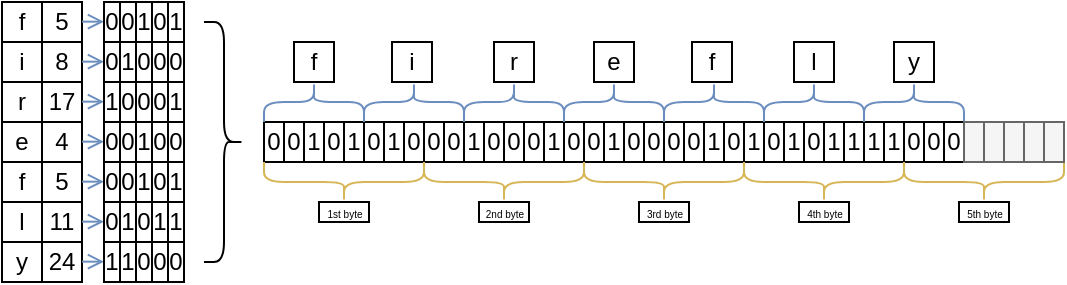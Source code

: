 <mxfile version="26.0.11">
  <diagram name="Stránka-1" id="s5aHSjJk-PUsHkDQ7lOo">
    <mxGraphModel dx="489" dy="1436" grid="1" gridSize="10" guides="1" tooltips="1" connect="1" arrows="1" fold="1" page="1" pageScale="1" pageWidth="827" pageHeight="1169" math="0" shadow="0">
      <root>
        <mxCell id="0" />
        <mxCell id="1" parent="0" />
        <mxCell id="kXPvCvS7IW2mLLLtG32y-2" value="l" style="rounded=0;whiteSpace=wrap;html=1;" vertex="1" parent="1">
          <mxGeometry x="399" y="20" width="20" height="20" as="geometry" />
        </mxCell>
        <mxCell id="kXPvCvS7IW2mLLLtG32y-3" value="y" style="rounded=0;whiteSpace=wrap;html=1;" vertex="1" parent="1">
          <mxGeometry x="399" y="40" width="20" height="20" as="geometry" />
        </mxCell>
        <mxCell id="kXPvCvS7IW2mLLLtG32y-4" value="i" style="rounded=0;whiteSpace=wrap;html=1;" vertex="1" parent="1">
          <mxGeometry x="399" y="-60" width="20" height="20" as="geometry" />
        </mxCell>
        <mxCell id="kXPvCvS7IW2mLLLtG32y-5" value="r" style="rounded=0;whiteSpace=wrap;html=1;" vertex="1" parent="1">
          <mxGeometry x="399" y="-40" width="20" height="20" as="geometry" />
        </mxCell>
        <mxCell id="kXPvCvS7IW2mLLLtG32y-6" value="e" style="rounded=0;whiteSpace=wrap;html=1;" vertex="1" parent="1">
          <mxGeometry x="399" y="-20" width="20" height="20" as="geometry" />
        </mxCell>
        <mxCell id="kXPvCvS7IW2mLLLtG32y-7" value="f" style="rounded=0;whiteSpace=wrap;html=1;" vertex="1" parent="1">
          <mxGeometry x="399" width="20" height="20" as="geometry" />
        </mxCell>
        <mxCell id="kXPvCvS7IW2mLLLtG32y-8" value="f" style="rounded=0;whiteSpace=wrap;html=1;" vertex="1" parent="1">
          <mxGeometry x="399" y="-80" width="20" height="20" as="geometry" />
        </mxCell>
        <mxCell id="kXPvCvS7IW2mLLLtG32y-9" value="11" style="rounded=0;whiteSpace=wrap;html=1;" vertex="1" parent="1">
          <mxGeometry x="419" y="20" width="20" height="20" as="geometry" />
        </mxCell>
        <mxCell id="kXPvCvS7IW2mLLLtG32y-10" value="24" style="rounded=0;whiteSpace=wrap;html=1;" vertex="1" parent="1">
          <mxGeometry x="419" y="40" width="20" height="20" as="geometry" />
        </mxCell>
        <mxCell id="kXPvCvS7IW2mLLLtG32y-11" value="8" style="rounded=0;whiteSpace=wrap;html=1;" vertex="1" parent="1">
          <mxGeometry x="419" y="-60" width="20" height="20" as="geometry" />
        </mxCell>
        <mxCell id="kXPvCvS7IW2mLLLtG32y-12" value="17" style="rounded=0;whiteSpace=wrap;html=1;" vertex="1" parent="1">
          <mxGeometry x="419" y="-40" width="20" height="20" as="geometry" />
        </mxCell>
        <mxCell id="kXPvCvS7IW2mLLLtG32y-13" value="4" style="rounded=0;whiteSpace=wrap;html=1;" vertex="1" parent="1">
          <mxGeometry x="419" y="-20" width="20" height="20" as="geometry" />
        </mxCell>
        <mxCell id="kXPvCvS7IW2mLLLtG32y-14" value="5" style="rounded=0;whiteSpace=wrap;html=1;" vertex="1" parent="1">
          <mxGeometry x="419" width="20" height="20" as="geometry" />
        </mxCell>
        <mxCell id="kXPvCvS7IW2mLLLtG32y-15" value="5" style="rounded=0;whiteSpace=wrap;html=1;" vertex="1" parent="1">
          <mxGeometry x="419" y="-80" width="20" height="20" as="geometry" />
        </mxCell>
        <mxCell id="kXPvCvS7IW2mLLLtG32y-16" style="edgeStyle=orthogonalEdgeStyle;rounded=0;orthogonalLoop=1;jettySize=auto;html=1;exitX=1;exitY=0.5;exitDx=0;exitDy=0;entryX=0;entryY=0.5;entryDx=0;entryDy=0;strokeColor=#6c8ebf;align=center;verticalAlign=middle;fontFamily=Helvetica;fontSize=11;fontColor=default;labelBackgroundColor=default;endArrow=open;endFill=0;fillColor=#dae8fc;" edge="1" parent="1">
          <mxGeometry relative="1" as="geometry">
            <mxPoint x="439" y="29.83" as="sourcePoint" />
            <mxPoint x="450" y="29.83" as="targetPoint" />
          </mxGeometry>
        </mxCell>
        <mxCell id="kXPvCvS7IW2mLLLtG32y-17" style="edgeStyle=orthogonalEdgeStyle;rounded=0;orthogonalLoop=1;jettySize=auto;html=1;exitX=1;exitY=0.5;exitDx=0;exitDy=0;entryX=0;entryY=0.5;entryDx=0;entryDy=0;strokeColor=#6c8ebf;align=center;verticalAlign=middle;fontFamily=Helvetica;fontSize=11;fontColor=default;labelBackgroundColor=default;endArrow=open;endFill=0;fillColor=#dae8fc;" edge="1" parent="1">
          <mxGeometry relative="1" as="geometry">
            <mxPoint x="439" y="49.83" as="sourcePoint" />
            <mxPoint x="450" y="49.83" as="targetPoint" />
          </mxGeometry>
        </mxCell>
        <mxCell id="kXPvCvS7IW2mLLLtG32y-18" style="edgeStyle=orthogonalEdgeStyle;rounded=0;orthogonalLoop=1;jettySize=auto;html=1;exitX=1;exitY=0.5;exitDx=0;exitDy=0;entryX=0;entryY=0.5;entryDx=0;entryDy=0;endArrow=open;endFill=0;strokeColor=#6c8ebf;align=center;verticalAlign=middle;fontFamily=Helvetica;fontSize=11;fontColor=default;labelBackgroundColor=default;fillColor=#dae8fc;" edge="1" parent="1">
          <mxGeometry relative="1" as="geometry">
            <mxPoint x="439" y="-50.17" as="sourcePoint" />
            <mxPoint x="450" y="-50.17" as="targetPoint" />
          </mxGeometry>
        </mxCell>
        <mxCell id="kXPvCvS7IW2mLLLtG32y-19" style="edgeStyle=orthogonalEdgeStyle;rounded=0;orthogonalLoop=1;jettySize=auto;html=1;exitX=1;exitY=0.5;exitDx=0;exitDy=0;entryX=0;entryY=0.5;entryDx=0;entryDy=0;strokeColor=#6c8ebf;align=center;verticalAlign=middle;fontFamily=Helvetica;fontSize=11;fontColor=default;labelBackgroundColor=default;endArrow=open;endFill=0;fillColor=#dae8fc;" edge="1" parent="1">
          <mxGeometry relative="1" as="geometry">
            <mxPoint x="439" y="-30.17" as="sourcePoint" />
            <mxPoint x="450" y="-30.17" as="targetPoint" />
          </mxGeometry>
        </mxCell>
        <mxCell id="kXPvCvS7IW2mLLLtG32y-20" style="edgeStyle=orthogonalEdgeStyle;rounded=0;orthogonalLoop=1;jettySize=auto;html=1;exitX=1;exitY=0.5;exitDx=0;exitDy=0;entryX=0;entryY=0.5;entryDx=0;entryDy=0;strokeColor=#6c8ebf;align=center;verticalAlign=middle;fontFamily=Helvetica;fontSize=11;fontColor=default;labelBackgroundColor=default;endArrow=open;endFill=0;fillColor=#dae8fc;" edge="1" parent="1">
          <mxGeometry relative="1" as="geometry">
            <mxPoint x="439" y="-10.17" as="sourcePoint" />
            <mxPoint x="450" y="-10.17" as="targetPoint" />
          </mxGeometry>
        </mxCell>
        <mxCell id="kXPvCvS7IW2mLLLtG32y-21" style="edgeStyle=orthogonalEdgeStyle;rounded=0;orthogonalLoop=1;jettySize=auto;html=1;exitX=1;exitY=0.5;exitDx=0;exitDy=0;entryX=0;entryY=0.5;entryDx=0;entryDy=0;strokeColor=#6c8ebf;align=center;verticalAlign=middle;fontFamily=Helvetica;fontSize=11;fontColor=default;labelBackgroundColor=default;endArrow=open;endFill=0;fillColor=#dae8fc;" edge="1" parent="1">
          <mxGeometry relative="1" as="geometry">
            <mxPoint x="439" y="9.83" as="sourcePoint" />
            <mxPoint x="450" y="9.83" as="targetPoint" />
          </mxGeometry>
        </mxCell>
        <mxCell id="kXPvCvS7IW2mLLLtG32y-22" value="" style="endArrow=open;html=1;rounded=0;exitX=1;exitY=0.5;exitDx=0;exitDy=0;entryX=0;entryY=0.5;entryDx=0;entryDy=0;endFill=0;strokeColor=#6c8ebf;align=center;verticalAlign=middle;fontFamily=Helvetica;fontSize=11;fontColor=default;labelBackgroundColor=default;fillColor=#dae8fc;" edge="1" parent="1">
          <mxGeometry width="50" height="50" relative="1" as="geometry">
            <mxPoint x="439" y="-70.17" as="sourcePoint" />
            <mxPoint x="450" y="-70.17" as="targetPoint" />
          </mxGeometry>
        </mxCell>
        <mxCell id="kXPvCvS7IW2mLLLtG32y-23" value="" style="group;strokeColor=default;container=0;" vertex="1" connectable="0" parent="1">
          <mxGeometry x="450" y="-80" width="40" height="20" as="geometry" />
        </mxCell>
        <mxCell id="kXPvCvS7IW2mLLLtG32y-24" value="0" style="rounded=0;whiteSpace=wrap;html=1;strokeColor=default;container=0;" vertex="1" parent="1">
          <mxGeometry x="450" y="-80" width="8" height="20" as="geometry" />
        </mxCell>
        <mxCell id="kXPvCvS7IW2mLLLtG32y-25" value="0" style="rounded=0;whiteSpace=wrap;html=1;strokeColor=default;container=0;" vertex="1" parent="1">
          <mxGeometry x="458" y="-80" width="8" height="20" as="geometry" />
        </mxCell>
        <mxCell id="kXPvCvS7IW2mLLLtG32y-26" value="1" style="rounded=0;whiteSpace=wrap;html=1;strokeColor=default;container=0;" vertex="1" parent="1">
          <mxGeometry x="466" y="-80" width="8" height="20" as="geometry" />
        </mxCell>
        <mxCell id="kXPvCvS7IW2mLLLtG32y-27" value="0" style="rounded=0;whiteSpace=wrap;html=1;strokeColor=default;container=0;" vertex="1" parent="1">
          <mxGeometry x="474" y="-80" width="8" height="20" as="geometry" />
        </mxCell>
        <mxCell id="kXPvCvS7IW2mLLLtG32y-28" value="1" style="rounded=0;whiteSpace=wrap;html=1;strokeColor=default;container=0;" vertex="1" parent="1">
          <mxGeometry x="482" y="-80" width="8" height="20" as="geometry" />
        </mxCell>
        <mxCell id="kXPvCvS7IW2mLLLtG32y-29" value="" style="group;strokeColor=default;container=0;" vertex="1" connectable="0" parent="1">
          <mxGeometry x="450" width="40" height="20" as="geometry" />
        </mxCell>
        <mxCell id="kXPvCvS7IW2mLLLtG32y-30" value="0" style="rounded=0;whiteSpace=wrap;html=1;strokeColor=default;container=0;" vertex="1" parent="1">
          <mxGeometry x="450" width="8" height="20" as="geometry" />
        </mxCell>
        <mxCell id="kXPvCvS7IW2mLLLtG32y-31" value="0" style="rounded=0;whiteSpace=wrap;html=1;strokeColor=default;container=0;" vertex="1" parent="1">
          <mxGeometry x="458" width="8" height="20" as="geometry" />
        </mxCell>
        <mxCell id="kXPvCvS7IW2mLLLtG32y-32" value="1" style="rounded=0;whiteSpace=wrap;html=1;strokeColor=default;container=0;" vertex="1" parent="1">
          <mxGeometry x="466" width="8" height="20" as="geometry" />
        </mxCell>
        <mxCell id="kXPvCvS7IW2mLLLtG32y-33" value="0" style="rounded=0;whiteSpace=wrap;html=1;strokeColor=default;container=0;" vertex="1" parent="1">
          <mxGeometry x="474" width="8" height="20" as="geometry" />
        </mxCell>
        <mxCell id="kXPvCvS7IW2mLLLtG32y-34" value="1" style="rounded=0;whiteSpace=wrap;html=1;strokeColor=default;container=0;" vertex="1" parent="1">
          <mxGeometry x="482" width="8" height="20" as="geometry" />
        </mxCell>
        <mxCell id="kXPvCvS7IW2mLLLtG32y-35" value="" style="group;strokeColor=default;container=0;" vertex="1" connectable="0" parent="1">
          <mxGeometry x="450" y="-20" width="40" height="20" as="geometry" />
        </mxCell>
        <mxCell id="kXPvCvS7IW2mLLLtG32y-36" value="0" style="rounded=0;whiteSpace=wrap;html=1;strokeColor=default;container=0;" vertex="1" parent="1">
          <mxGeometry x="450" y="-20" width="8" height="20" as="geometry" />
        </mxCell>
        <mxCell id="kXPvCvS7IW2mLLLtG32y-37" value="0" style="rounded=0;whiteSpace=wrap;html=1;strokeColor=default;container=0;" vertex="1" parent="1">
          <mxGeometry x="458" y="-20" width="8" height="20" as="geometry" />
        </mxCell>
        <mxCell id="kXPvCvS7IW2mLLLtG32y-38" value="1" style="rounded=0;whiteSpace=wrap;html=1;strokeColor=default;container=0;" vertex="1" parent="1">
          <mxGeometry x="466" y="-20" width="8" height="20" as="geometry" />
        </mxCell>
        <mxCell id="kXPvCvS7IW2mLLLtG32y-39" value="0" style="rounded=0;whiteSpace=wrap;html=1;strokeColor=default;container=0;" vertex="1" parent="1">
          <mxGeometry x="474" y="-20" width="8" height="20" as="geometry" />
        </mxCell>
        <mxCell id="kXPvCvS7IW2mLLLtG32y-40" value="0" style="rounded=0;whiteSpace=wrap;html=1;strokeColor=default;container=0;" vertex="1" parent="1">
          <mxGeometry x="482" y="-20" width="8" height="20" as="geometry" />
        </mxCell>
        <mxCell id="kXPvCvS7IW2mLLLtG32y-41" value="" style="group;strokeColor=default;container=0;" vertex="1" connectable="0" parent="1">
          <mxGeometry x="450" y="-60" width="40" height="20" as="geometry" />
        </mxCell>
        <mxCell id="kXPvCvS7IW2mLLLtG32y-42" value="0" style="rounded=0;whiteSpace=wrap;html=1;strokeColor=default;container=0;" vertex="1" parent="1">
          <mxGeometry x="450" y="-60" width="8" height="20" as="geometry" />
        </mxCell>
        <mxCell id="kXPvCvS7IW2mLLLtG32y-43" value="1" style="rounded=0;whiteSpace=wrap;html=1;strokeColor=default;container=0;" vertex="1" parent="1">
          <mxGeometry x="458" y="-60" width="8" height="20" as="geometry" />
        </mxCell>
        <mxCell id="kXPvCvS7IW2mLLLtG32y-44" value="0" style="rounded=0;whiteSpace=wrap;html=1;strokeColor=default;container=0;" vertex="1" parent="1">
          <mxGeometry x="466" y="-60" width="8" height="20" as="geometry" />
        </mxCell>
        <mxCell id="kXPvCvS7IW2mLLLtG32y-45" value="0" style="rounded=0;whiteSpace=wrap;html=1;strokeColor=default;container=0;" vertex="1" parent="1">
          <mxGeometry x="474" y="-60" width="8" height="20" as="geometry" />
        </mxCell>
        <mxCell id="kXPvCvS7IW2mLLLtG32y-46" value="0" style="rounded=0;whiteSpace=wrap;html=1;strokeColor=default;container=0;" vertex="1" parent="1">
          <mxGeometry x="482" y="-60" width="8" height="20" as="geometry" />
        </mxCell>
        <mxCell id="kXPvCvS7IW2mLLLtG32y-47" value="" style="group;strokeColor=default;container=0;" vertex="1" connectable="0" parent="1">
          <mxGeometry x="450" y="-40" width="40" height="20" as="geometry" />
        </mxCell>
        <mxCell id="kXPvCvS7IW2mLLLtG32y-48" value="1" style="rounded=0;whiteSpace=wrap;html=1;strokeColor=default;container=0;" vertex="1" parent="1">
          <mxGeometry x="450" y="-40" width="8" height="20" as="geometry" />
        </mxCell>
        <mxCell id="kXPvCvS7IW2mLLLtG32y-49" value="0" style="rounded=0;whiteSpace=wrap;html=1;strokeColor=default;container=0;" vertex="1" parent="1">
          <mxGeometry x="458" y="-40" width="8" height="20" as="geometry" />
        </mxCell>
        <mxCell id="kXPvCvS7IW2mLLLtG32y-50" value="0" style="rounded=0;whiteSpace=wrap;html=1;strokeColor=default;container=0;" vertex="1" parent="1">
          <mxGeometry x="466" y="-40" width="8" height="20" as="geometry" />
        </mxCell>
        <mxCell id="kXPvCvS7IW2mLLLtG32y-51" value="0" style="rounded=0;whiteSpace=wrap;html=1;strokeColor=default;container=0;" vertex="1" parent="1">
          <mxGeometry x="474" y="-40" width="8" height="20" as="geometry" />
        </mxCell>
        <mxCell id="kXPvCvS7IW2mLLLtG32y-52" value="1" style="rounded=0;whiteSpace=wrap;html=1;strokeColor=default;container=0;" vertex="1" parent="1">
          <mxGeometry x="482" y="-40" width="8" height="20" as="geometry" />
        </mxCell>
        <mxCell id="kXPvCvS7IW2mLLLtG32y-53" value="" style="group;strokeColor=default;container=0;" vertex="1" connectable="0" parent="1">
          <mxGeometry x="450" y="20" width="40" height="20" as="geometry" />
        </mxCell>
        <mxCell id="kXPvCvS7IW2mLLLtG32y-54" value="0" style="rounded=0;whiteSpace=wrap;html=1;strokeColor=default;container=0;" vertex="1" parent="1">
          <mxGeometry x="450" y="20" width="8" height="20" as="geometry" />
        </mxCell>
        <mxCell id="kXPvCvS7IW2mLLLtG32y-55" value="1" style="rounded=0;whiteSpace=wrap;html=1;strokeColor=default;container=0;" vertex="1" parent="1">
          <mxGeometry x="458" y="20" width="8" height="20" as="geometry" />
        </mxCell>
        <mxCell id="kXPvCvS7IW2mLLLtG32y-56" value="0" style="rounded=0;whiteSpace=wrap;html=1;strokeColor=default;container=0;" vertex="1" parent="1">
          <mxGeometry x="466" y="20" width="8" height="20" as="geometry" />
        </mxCell>
        <mxCell id="kXPvCvS7IW2mLLLtG32y-57" value="1" style="rounded=0;whiteSpace=wrap;html=1;strokeColor=default;container=0;" vertex="1" parent="1">
          <mxGeometry x="474" y="20" width="8" height="20" as="geometry" />
        </mxCell>
        <mxCell id="kXPvCvS7IW2mLLLtG32y-58" value="1" style="rounded=0;whiteSpace=wrap;html=1;strokeColor=default;container=0;" vertex="1" parent="1">
          <mxGeometry x="482" y="20" width="8" height="20" as="geometry" />
        </mxCell>
        <mxCell id="kXPvCvS7IW2mLLLtG32y-59" value="" style="group;strokeColor=default;container=0;" vertex="1" connectable="0" parent="1">
          <mxGeometry x="450" y="40" width="40" height="20" as="geometry" />
        </mxCell>
        <mxCell id="kXPvCvS7IW2mLLLtG32y-60" value="1" style="rounded=0;whiteSpace=wrap;html=1;strokeColor=default;container=0;" vertex="1" parent="1">
          <mxGeometry x="450" y="40" width="8" height="20" as="geometry" />
        </mxCell>
        <mxCell id="kXPvCvS7IW2mLLLtG32y-61" value="1" style="rounded=0;whiteSpace=wrap;html=1;strokeColor=default;container=0;" vertex="1" parent="1">
          <mxGeometry x="458" y="40" width="8" height="20" as="geometry" />
        </mxCell>
        <mxCell id="kXPvCvS7IW2mLLLtG32y-62" value="0" style="rounded=0;whiteSpace=wrap;html=1;strokeColor=default;container=0;" vertex="1" parent="1">
          <mxGeometry x="466" y="40" width="8" height="20" as="geometry" />
        </mxCell>
        <mxCell id="kXPvCvS7IW2mLLLtG32y-63" value="0" style="rounded=0;whiteSpace=wrap;html=1;strokeColor=default;container=0;" vertex="1" parent="1">
          <mxGeometry x="474" y="40" width="8" height="20" as="geometry" />
        </mxCell>
        <mxCell id="kXPvCvS7IW2mLLLtG32y-64" value="0" style="rounded=0;whiteSpace=wrap;html=1;strokeColor=default;container=0;" vertex="1" parent="1">
          <mxGeometry x="482" y="40" width="8" height="20" as="geometry" />
        </mxCell>
        <mxCell id="kXPvCvS7IW2mLLLtG32y-67" value="" style="shape=curlyBracket;whiteSpace=wrap;html=1;rounded=1;flipH=1;labelPosition=right;verticalLabelPosition=middle;align=left;verticalAlign=middle;" vertex="1" parent="1">
          <mxGeometry x="500" y="-70" width="20" height="120" as="geometry" />
        </mxCell>
        <mxCell id="kXPvCvS7IW2mLLLtG32y-117" value="f" style="rounded=0;whiteSpace=wrap;html=1;" vertex="1" parent="1">
          <mxGeometry x="545" y="-60" width="20" height="20" as="geometry" />
        </mxCell>
        <mxCell id="kXPvCvS7IW2mLLLtG32y-118" value="i" style="rounded=0;whiteSpace=wrap;html=1;" vertex="1" parent="1">
          <mxGeometry x="594" y="-60" width="20" height="20" as="geometry" />
        </mxCell>
        <mxCell id="kXPvCvS7IW2mLLLtG32y-119" value="r" style="rounded=0;whiteSpace=wrap;html=1;" vertex="1" parent="1">
          <mxGeometry x="645" y="-60" width="20" height="20" as="geometry" />
        </mxCell>
        <mxCell id="kXPvCvS7IW2mLLLtG32y-120" value="e" style="rounded=0;whiteSpace=wrap;html=1;" vertex="1" parent="1">
          <mxGeometry x="695" y="-60" width="20" height="20" as="geometry" />
        </mxCell>
        <mxCell id="kXPvCvS7IW2mLLLtG32y-121" value="f" style="rounded=0;whiteSpace=wrap;html=1;" vertex="1" parent="1">
          <mxGeometry x="744" y="-60" width="20" height="20" as="geometry" />
        </mxCell>
        <mxCell id="kXPvCvS7IW2mLLLtG32y-122" value="l" style="rounded=0;whiteSpace=wrap;html=1;" vertex="1" parent="1">
          <mxGeometry x="795" y="-60" width="20" height="20" as="geometry" />
        </mxCell>
        <mxCell id="kXPvCvS7IW2mLLLtG32y-124" value="y" style="rounded=0;whiteSpace=wrap;html=1;" vertex="1" parent="1">
          <mxGeometry x="845" y="-60" width="20" height="20" as="geometry" />
        </mxCell>
        <mxCell id="kXPvCvS7IW2mLLLtG32y-126" value="" style="group" vertex="1" connectable="0" parent="1">
          <mxGeometry x="530" y="-20" width="350" height="20" as="geometry" />
        </mxCell>
        <mxCell id="kXPvCvS7IW2mLLLtG32y-68" value="" style="group;strokeColor=default;container=0;" vertex="1" connectable="0" parent="kXPvCvS7IW2mLLLtG32y-126">
          <mxGeometry width="50" height="20" as="geometry" />
        </mxCell>
        <mxCell id="kXPvCvS7IW2mLLLtG32y-69" value="0" style="rounded=0;whiteSpace=wrap;html=1;strokeColor=default;container=0;" vertex="1" parent="kXPvCvS7IW2mLLLtG32y-126">
          <mxGeometry width="10" height="20" as="geometry" />
        </mxCell>
        <mxCell id="kXPvCvS7IW2mLLLtG32y-70" value="0" style="rounded=0;whiteSpace=wrap;html=1;strokeColor=default;container=0;" vertex="1" parent="kXPvCvS7IW2mLLLtG32y-126">
          <mxGeometry x="10" width="10" height="20" as="geometry" />
        </mxCell>
        <mxCell id="kXPvCvS7IW2mLLLtG32y-71" value="1" style="rounded=0;whiteSpace=wrap;html=1;strokeColor=default;container=0;" vertex="1" parent="kXPvCvS7IW2mLLLtG32y-126">
          <mxGeometry x="20" width="10" height="20" as="geometry" />
        </mxCell>
        <mxCell id="kXPvCvS7IW2mLLLtG32y-72" value="0" style="rounded=0;whiteSpace=wrap;html=1;strokeColor=default;container=0;" vertex="1" parent="kXPvCvS7IW2mLLLtG32y-126">
          <mxGeometry x="30" width="10" height="20" as="geometry" />
        </mxCell>
        <mxCell id="kXPvCvS7IW2mLLLtG32y-73" value="1" style="rounded=0;whiteSpace=wrap;html=1;strokeColor=default;container=0;" vertex="1" parent="kXPvCvS7IW2mLLLtG32y-126">
          <mxGeometry x="40" width="10" height="20" as="geometry" />
        </mxCell>
        <mxCell id="kXPvCvS7IW2mLLLtG32y-74" value="" style="group;strokeColor=default;container=0;" vertex="1" connectable="0" parent="kXPvCvS7IW2mLLLtG32y-126">
          <mxGeometry x="50" width="50" height="20" as="geometry" />
        </mxCell>
        <mxCell id="kXPvCvS7IW2mLLLtG32y-75" value="0" style="rounded=0;whiteSpace=wrap;html=1;strokeColor=default;container=0;" vertex="1" parent="kXPvCvS7IW2mLLLtG32y-126">
          <mxGeometry x="50" width="10" height="20" as="geometry" />
        </mxCell>
        <mxCell id="kXPvCvS7IW2mLLLtG32y-76" value="1" style="rounded=0;whiteSpace=wrap;html=1;strokeColor=default;container=0;" vertex="1" parent="kXPvCvS7IW2mLLLtG32y-126">
          <mxGeometry x="60" width="10" height="20" as="geometry" />
        </mxCell>
        <mxCell id="kXPvCvS7IW2mLLLtG32y-77" value="0" style="rounded=0;whiteSpace=wrap;html=1;strokeColor=default;container=0;" vertex="1" parent="kXPvCvS7IW2mLLLtG32y-126">
          <mxGeometry x="70" width="10" height="20" as="geometry" />
        </mxCell>
        <mxCell id="kXPvCvS7IW2mLLLtG32y-78" value="0" style="rounded=0;whiteSpace=wrap;html=1;strokeColor=default;container=0;" vertex="1" parent="kXPvCvS7IW2mLLLtG32y-126">
          <mxGeometry x="80" width="10" height="20" as="geometry" />
        </mxCell>
        <mxCell id="kXPvCvS7IW2mLLLtG32y-79" value="0" style="rounded=0;whiteSpace=wrap;html=1;strokeColor=default;container=0;" vertex="1" parent="kXPvCvS7IW2mLLLtG32y-126">
          <mxGeometry x="90" width="10" height="20" as="geometry" />
        </mxCell>
        <mxCell id="kXPvCvS7IW2mLLLtG32y-80" value="" style="group;strokeColor=default;container=0;" vertex="1" connectable="0" parent="kXPvCvS7IW2mLLLtG32y-126">
          <mxGeometry x="100" width="50" height="20" as="geometry" />
        </mxCell>
        <mxCell id="kXPvCvS7IW2mLLLtG32y-81" value="1" style="rounded=0;whiteSpace=wrap;html=1;strokeColor=default;container=0;" vertex="1" parent="kXPvCvS7IW2mLLLtG32y-126">
          <mxGeometry x="100" width="10" height="20" as="geometry" />
        </mxCell>
        <mxCell id="kXPvCvS7IW2mLLLtG32y-82" value="0" style="rounded=0;whiteSpace=wrap;html=1;strokeColor=default;container=0;" vertex="1" parent="kXPvCvS7IW2mLLLtG32y-126">
          <mxGeometry x="110" width="10" height="20" as="geometry" />
        </mxCell>
        <mxCell id="kXPvCvS7IW2mLLLtG32y-83" value="0" style="rounded=0;whiteSpace=wrap;html=1;strokeColor=default;container=0;" vertex="1" parent="kXPvCvS7IW2mLLLtG32y-126">
          <mxGeometry x="120" width="10" height="20" as="geometry" />
        </mxCell>
        <mxCell id="kXPvCvS7IW2mLLLtG32y-84" value="0" style="rounded=0;whiteSpace=wrap;html=1;strokeColor=default;container=0;" vertex="1" parent="kXPvCvS7IW2mLLLtG32y-126">
          <mxGeometry x="130" width="10" height="20" as="geometry" />
        </mxCell>
        <mxCell id="kXPvCvS7IW2mLLLtG32y-85" value="1" style="rounded=0;whiteSpace=wrap;html=1;strokeColor=default;container=0;" vertex="1" parent="kXPvCvS7IW2mLLLtG32y-126">
          <mxGeometry x="140" width="10" height="20" as="geometry" />
        </mxCell>
        <mxCell id="kXPvCvS7IW2mLLLtG32y-86" value="" style="group;strokeColor=default;container=0;" vertex="1" connectable="0" parent="kXPvCvS7IW2mLLLtG32y-126">
          <mxGeometry x="150" width="50" height="20" as="geometry" />
        </mxCell>
        <mxCell id="kXPvCvS7IW2mLLLtG32y-87" value="0" style="rounded=0;whiteSpace=wrap;html=1;strokeColor=default;container=0;" vertex="1" parent="kXPvCvS7IW2mLLLtG32y-126">
          <mxGeometry x="150" width="10" height="20" as="geometry" />
        </mxCell>
        <mxCell id="kXPvCvS7IW2mLLLtG32y-88" value="0" style="rounded=0;whiteSpace=wrap;html=1;strokeColor=default;container=0;" vertex="1" parent="kXPvCvS7IW2mLLLtG32y-126">
          <mxGeometry x="160" width="10" height="20" as="geometry" />
        </mxCell>
        <mxCell id="kXPvCvS7IW2mLLLtG32y-89" value="1" style="rounded=0;whiteSpace=wrap;html=1;strokeColor=default;container=0;" vertex="1" parent="kXPvCvS7IW2mLLLtG32y-126">
          <mxGeometry x="170" width="10" height="20" as="geometry" />
        </mxCell>
        <mxCell id="kXPvCvS7IW2mLLLtG32y-90" value="0" style="rounded=0;whiteSpace=wrap;html=1;strokeColor=default;container=0;" vertex="1" parent="kXPvCvS7IW2mLLLtG32y-126">
          <mxGeometry x="180" width="10" height="20" as="geometry" />
        </mxCell>
        <mxCell id="kXPvCvS7IW2mLLLtG32y-91" value="0" style="rounded=0;whiteSpace=wrap;html=1;strokeColor=default;container=0;" vertex="1" parent="kXPvCvS7IW2mLLLtG32y-126">
          <mxGeometry x="190" width="10" height="20" as="geometry" />
        </mxCell>
        <mxCell id="kXPvCvS7IW2mLLLtG32y-92" value="" style="group;strokeColor=default;container=0;" vertex="1" connectable="0" parent="kXPvCvS7IW2mLLLtG32y-126">
          <mxGeometry x="200" width="50" height="20" as="geometry" />
        </mxCell>
        <mxCell id="kXPvCvS7IW2mLLLtG32y-93" value="0" style="rounded=0;whiteSpace=wrap;html=1;strokeColor=default;container=0;" vertex="1" parent="kXPvCvS7IW2mLLLtG32y-126">
          <mxGeometry x="200" width="10" height="20" as="geometry" />
        </mxCell>
        <mxCell id="kXPvCvS7IW2mLLLtG32y-94" value="0" style="rounded=0;whiteSpace=wrap;html=1;strokeColor=default;container=0;" vertex="1" parent="kXPvCvS7IW2mLLLtG32y-126">
          <mxGeometry x="210" width="10" height="20" as="geometry" />
        </mxCell>
        <mxCell id="kXPvCvS7IW2mLLLtG32y-95" value="1" style="rounded=0;whiteSpace=wrap;html=1;strokeColor=default;container=0;" vertex="1" parent="kXPvCvS7IW2mLLLtG32y-126">
          <mxGeometry x="220" width="10" height="20" as="geometry" />
        </mxCell>
        <mxCell id="kXPvCvS7IW2mLLLtG32y-96" value="0" style="rounded=0;whiteSpace=wrap;html=1;strokeColor=default;container=0;" vertex="1" parent="kXPvCvS7IW2mLLLtG32y-126">
          <mxGeometry x="230" width="10" height="20" as="geometry" />
        </mxCell>
        <mxCell id="kXPvCvS7IW2mLLLtG32y-97" value="1" style="rounded=0;whiteSpace=wrap;html=1;strokeColor=default;container=0;" vertex="1" parent="kXPvCvS7IW2mLLLtG32y-126">
          <mxGeometry x="240" width="10" height="20" as="geometry" />
        </mxCell>
        <mxCell id="kXPvCvS7IW2mLLLtG32y-98" value="" style="group;strokeColor=default;container=0;" vertex="1" connectable="0" parent="kXPvCvS7IW2mLLLtG32y-126">
          <mxGeometry x="250" width="50" height="20" as="geometry" />
        </mxCell>
        <mxCell id="kXPvCvS7IW2mLLLtG32y-99" value="0" style="rounded=0;whiteSpace=wrap;html=1;strokeColor=default;container=0;" vertex="1" parent="kXPvCvS7IW2mLLLtG32y-126">
          <mxGeometry x="250" width="10" height="20" as="geometry" />
        </mxCell>
        <mxCell id="kXPvCvS7IW2mLLLtG32y-100" value="1" style="rounded=0;whiteSpace=wrap;html=1;strokeColor=default;container=0;" vertex="1" parent="kXPvCvS7IW2mLLLtG32y-126">
          <mxGeometry x="260" width="10" height="20" as="geometry" />
        </mxCell>
        <mxCell id="kXPvCvS7IW2mLLLtG32y-101" value="0" style="rounded=0;whiteSpace=wrap;html=1;strokeColor=default;container=0;" vertex="1" parent="kXPvCvS7IW2mLLLtG32y-126">
          <mxGeometry x="270" width="10" height="20" as="geometry" />
        </mxCell>
        <mxCell id="kXPvCvS7IW2mLLLtG32y-102" value="1" style="rounded=0;whiteSpace=wrap;html=1;strokeColor=default;container=0;" vertex="1" parent="kXPvCvS7IW2mLLLtG32y-126">
          <mxGeometry x="280" width="10" height="20" as="geometry" />
        </mxCell>
        <mxCell id="kXPvCvS7IW2mLLLtG32y-103" value="1" style="rounded=0;whiteSpace=wrap;html=1;strokeColor=default;container=0;" vertex="1" parent="kXPvCvS7IW2mLLLtG32y-126">
          <mxGeometry x="290" width="10" height="20" as="geometry" />
        </mxCell>
        <mxCell id="kXPvCvS7IW2mLLLtG32y-104" value="" style="group;strokeColor=default;container=0;" vertex="1" connectable="0" parent="kXPvCvS7IW2mLLLtG32y-126">
          <mxGeometry x="300" width="50" height="20" as="geometry" />
        </mxCell>
        <mxCell id="kXPvCvS7IW2mLLLtG32y-105" value="1" style="rounded=0;whiteSpace=wrap;html=1;strokeColor=default;container=0;" vertex="1" parent="kXPvCvS7IW2mLLLtG32y-126">
          <mxGeometry x="300" width="10" height="20" as="geometry" />
        </mxCell>
        <mxCell id="kXPvCvS7IW2mLLLtG32y-106" value="1" style="rounded=0;whiteSpace=wrap;html=1;strokeColor=default;container=0;" vertex="1" parent="kXPvCvS7IW2mLLLtG32y-126">
          <mxGeometry x="310" width="10" height="20" as="geometry" />
        </mxCell>
        <mxCell id="kXPvCvS7IW2mLLLtG32y-107" value="0" style="rounded=0;whiteSpace=wrap;html=1;strokeColor=default;container=0;" vertex="1" parent="kXPvCvS7IW2mLLLtG32y-126">
          <mxGeometry x="320" width="10" height="20" as="geometry" />
        </mxCell>
        <mxCell id="kXPvCvS7IW2mLLLtG32y-108" value="0" style="rounded=0;whiteSpace=wrap;html=1;strokeColor=default;container=0;" vertex="1" parent="kXPvCvS7IW2mLLLtG32y-126">
          <mxGeometry x="330" width="10" height="20" as="geometry" />
        </mxCell>
        <mxCell id="kXPvCvS7IW2mLLLtG32y-109" value="0" style="rounded=0;whiteSpace=wrap;html=1;strokeColor=default;container=0;" vertex="1" parent="kXPvCvS7IW2mLLLtG32y-126">
          <mxGeometry x="340" width="10" height="20" as="geometry" />
        </mxCell>
        <mxCell id="kXPvCvS7IW2mLLLtG32y-110" value="" style="shape=curlyBracket;whiteSpace=wrap;html=1;rounded=1;flipH=1;labelPosition=right;verticalLabelPosition=middle;align=left;verticalAlign=middle;direction=south;fillColor=#dae8fc;strokeColor=#6c8ebf;" vertex="1" parent="1">
          <mxGeometry x="530" y="-40" width="50" height="20" as="geometry" />
        </mxCell>
        <mxCell id="kXPvCvS7IW2mLLLtG32y-111" value="" style="shape=curlyBracket;whiteSpace=wrap;html=1;rounded=1;flipH=1;labelPosition=right;verticalLabelPosition=middle;align=left;verticalAlign=middle;direction=south;fillColor=#dae8fc;strokeColor=#6c8ebf;" vertex="1" parent="1">
          <mxGeometry x="580" y="-40" width="50" height="20" as="geometry" />
        </mxCell>
        <mxCell id="kXPvCvS7IW2mLLLtG32y-112" value="" style="shape=curlyBracket;whiteSpace=wrap;html=1;rounded=1;flipH=1;labelPosition=right;verticalLabelPosition=middle;align=left;verticalAlign=middle;direction=south;fillColor=#dae8fc;strokeColor=#6c8ebf;" vertex="1" parent="1">
          <mxGeometry x="630" y="-40" width="50" height="20" as="geometry" />
        </mxCell>
        <mxCell id="kXPvCvS7IW2mLLLtG32y-113" value="" style="shape=curlyBracket;whiteSpace=wrap;html=1;rounded=1;flipH=1;labelPosition=right;verticalLabelPosition=middle;align=left;verticalAlign=middle;direction=south;fillColor=#dae8fc;strokeColor=#6c8ebf;" vertex="1" parent="1">
          <mxGeometry x="680" y="-40" width="50" height="20" as="geometry" />
        </mxCell>
        <mxCell id="kXPvCvS7IW2mLLLtG32y-114" value="" style="shape=curlyBracket;whiteSpace=wrap;html=1;rounded=1;flipH=1;labelPosition=right;verticalLabelPosition=middle;align=left;verticalAlign=middle;direction=south;fillColor=#dae8fc;strokeColor=#6c8ebf;" vertex="1" parent="1">
          <mxGeometry x="730" y="-40" width="50" height="20" as="geometry" />
        </mxCell>
        <mxCell id="kXPvCvS7IW2mLLLtG32y-115" value="" style="shape=curlyBracket;whiteSpace=wrap;html=1;rounded=1;flipH=1;labelPosition=right;verticalLabelPosition=middle;align=left;verticalAlign=middle;direction=south;fillColor=#dae8fc;strokeColor=#6c8ebf;" vertex="1" parent="1">
          <mxGeometry x="780" y="-40" width="50" height="20" as="geometry" />
        </mxCell>
        <mxCell id="kXPvCvS7IW2mLLLtG32y-116" value="" style="shape=curlyBracket;whiteSpace=wrap;html=1;rounded=1;flipH=1;labelPosition=right;verticalLabelPosition=middle;align=left;verticalAlign=middle;direction=south;fillColor=#dae8fc;strokeColor=#6c8ebf;" vertex="1" parent="1">
          <mxGeometry x="830" y="-40" width="50" height="20" as="geometry" />
        </mxCell>
        <mxCell id="kXPvCvS7IW2mLLLtG32y-128" value="" style="shape=curlyBracket;whiteSpace=wrap;html=1;rounded=1;flipH=1;labelPosition=right;verticalLabelPosition=middle;align=left;verticalAlign=middle;direction=north;fillColor=#fff2cc;strokeColor=#d6b656;" vertex="1" parent="1">
          <mxGeometry x="530" width="80" height="20" as="geometry" />
        </mxCell>
        <mxCell id="kXPvCvS7IW2mLLLtG32y-129" value="" style="shape=curlyBracket;whiteSpace=wrap;html=1;rounded=1;flipH=1;labelPosition=right;verticalLabelPosition=middle;align=left;verticalAlign=middle;direction=north;fillColor=#fff2cc;strokeColor=#d6b656;" vertex="1" parent="1">
          <mxGeometry x="610" width="80" height="20" as="geometry" />
        </mxCell>
        <mxCell id="kXPvCvS7IW2mLLLtG32y-130" value="" style="shape=curlyBracket;whiteSpace=wrap;html=1;rounded=1;flipH=1;labelPosition=right;verticalLabelPosition=middle;align=left;verticalAlign=middle;direction=north;fillColor=#fff2cc;strokeColor=#d6b656;" vertex="1" parent="1">
          <mxGeometry x="690" width="80" height="20" as="geometry" />
        </mxCell>
        <mxCell id="kXPvCvS7IW2mLLLtG32y-131" value="" style="shape=curlyBracket;whiteSpace=wrap;html=1;rounded=1;flipH=1;labelPosition=right;verticalLabelPosition=middle;align=left;verticalAlign=middle;direction=north;fillColor=#fff2cc;strokeColor=#d6b656;" vertex="1" parent="1">
          <mxGeometry x="770" width="80" height="20" as="geometry" />
        </mxCell>
        <mxCell id="kXPvCvS7IW2mLLLtG32y-132" value="" style="shape=curlyBracket;whiteSpace=wrap;html=1;rounded=1;flipH=1;labelPosition=right;verticalLabelPosition=middle;align=left;verticalAlign=middle;direction=north;fillColor=#fff2cc;strokeColor=#d6b656;" vertex="1" parent="1">
          <mxGeometry x="850" width="80" height="20" as="geometry" />
        </mxCell>
        <mxCell id="kXPvCvS7IW2mLLLtG32y-133" value="" style="rounded=0;whiteSpace=wrap;html=1;strokeColor=#666666;container=0;fillColor=#f5f5f5;fontColor=#333333;" vertex="1" parent="1">
          <mxGeometry x="880" y="-20" width="10" height="20" as="geometry" />
        </mxCell>
        <mxCell id="kXPvCvS7IW2mLLLtG32y-134" value="" style="rounded=0;whiteSpace=wrap;html=1;strokeColor=#666666;container=0;fillColor=#f5f5f5;fontColor=#333333;" vertex="1" parent="1">
          <mxGeometry x="890" y="-20" width="10" height="20" as="geometry" />
        </mxCell>
        <mxCell id="kXPvCvS7IW2mLLLtG32y-135" value="" style="rounded=0;whiteSpace=wrap;html=1;strokeColor=#666666;container=0;fillColor=#f5f5f5;fontColor=#333333;" vertex="1" parent="1">
          <mxGeometry x="900" y="-20" width="10" height="20" as="geometry" />
        </mxCell>
        <mxCell id="kXPvCvS7IW2mLLLtG32y-136" value="" style="rounded=0;whiteSpace=wrap;html=1;strokeColor=#666666;container=0;fillColor=#f5f5f5;fontColor=#333333;" vertex="1" parent="1">
          <mxGeometry x="910" y="-20" width="10" height="20" as="geometry" />
        </mxCell>
        <mxCell id="kXPvCvS7IW2mLLLtG32y-137" value="" style="rounded=0;whiteSpace=wrap;html=1;strokeColor=#666666;container=0;fillColor=#f5f5f5;fontColor=#333333;" vertex="1" parent="1">
          <mxGeometry x="920" y="-20" width="10" height="20" as="geometry" />
        </mxCell>
        <mxCell id="kXPvCvS7IW2mLLLtG32y-138" value="1st byte" style="rounded=0;whiteSpace=wrap;html=1;fontSize=5;verticalAlign=middle;align=center;" vertex="1" parent="1">
          <mxGeometry x="557.5" y="20" width="25" height="10" as="geometry" />
        </mxCell>
        <mxCell id="kXPvCvS7IW2mLLLtG32y-139" value="2nd byte" style="rounded=0;whiteSpace=wrap;html=1;fontSize=5;verticalAlign=middle;align=center;" vertex="1" parent="1">
          <mxGeometry x="637.5" y="20" width="25" height="10" as="geometry" />
        </mxCell>
        <mxCell id="kXPvCvS7IW2mLLLtG32y-140" value="3rd byte" style="rounded=0;whiteSpace=wrap;html=1;fontSize=5;verticalAlign=middle;align=center;" vertex="1" parent="1">
          <mxGeometry x="717.5" y="20" width="25" height="10" as="geometry" />
        </mxCell>
        <mxCell id="kXPvCvS7IW2mLLLtG32y-141" value="4th byte" style="rounded=0;whiteSpace=wrap;html=1;fontSize=5;verticalAlign=middle;align=center;" vertex="1" parent="1">
          <mxGeometry x="797.5" y="20" width="25" height="10" as="geometry" />
        </mxCell>
        <mxCell id="kXPvCvS7IW2mLLLtG32y-142" value="5th byte" style="rounded=0;whiteSpace=wrap;html=1;fontSize=5;verticalAlign=middle;align=center;" vertex="1" parent="1">
          <mxGeometry x="877.5" y="20" width="25" height="10" as="geometry" />
        </mxCell>
      </root>
    </mxGraphModel>
  </diagram>
</mxfile>
